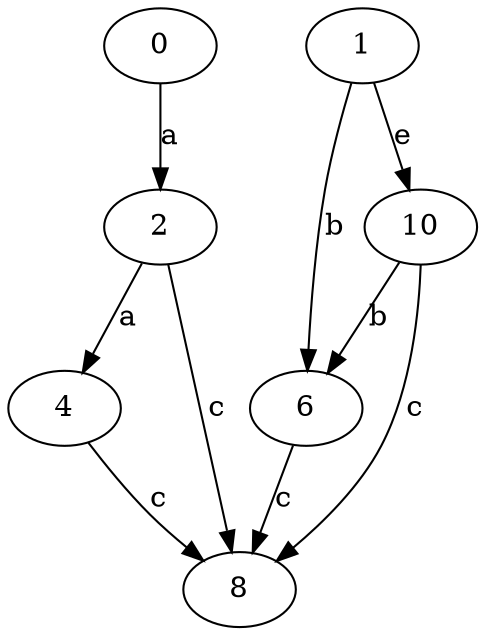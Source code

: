 strict digraph  {
0;
2;
4;
6;
1;
8;
10;
0 -> 2  [label=a];
2 -> 4  [label=a];
2 -> 8  [label=c];
4 -> 8  [label=c];
6 -> 8  [label=c];
1 -> 6  [label=b];
1 -> 10  [label=e];
10 -> 6  [label=b];
10 -> 8  [label=c];
}
